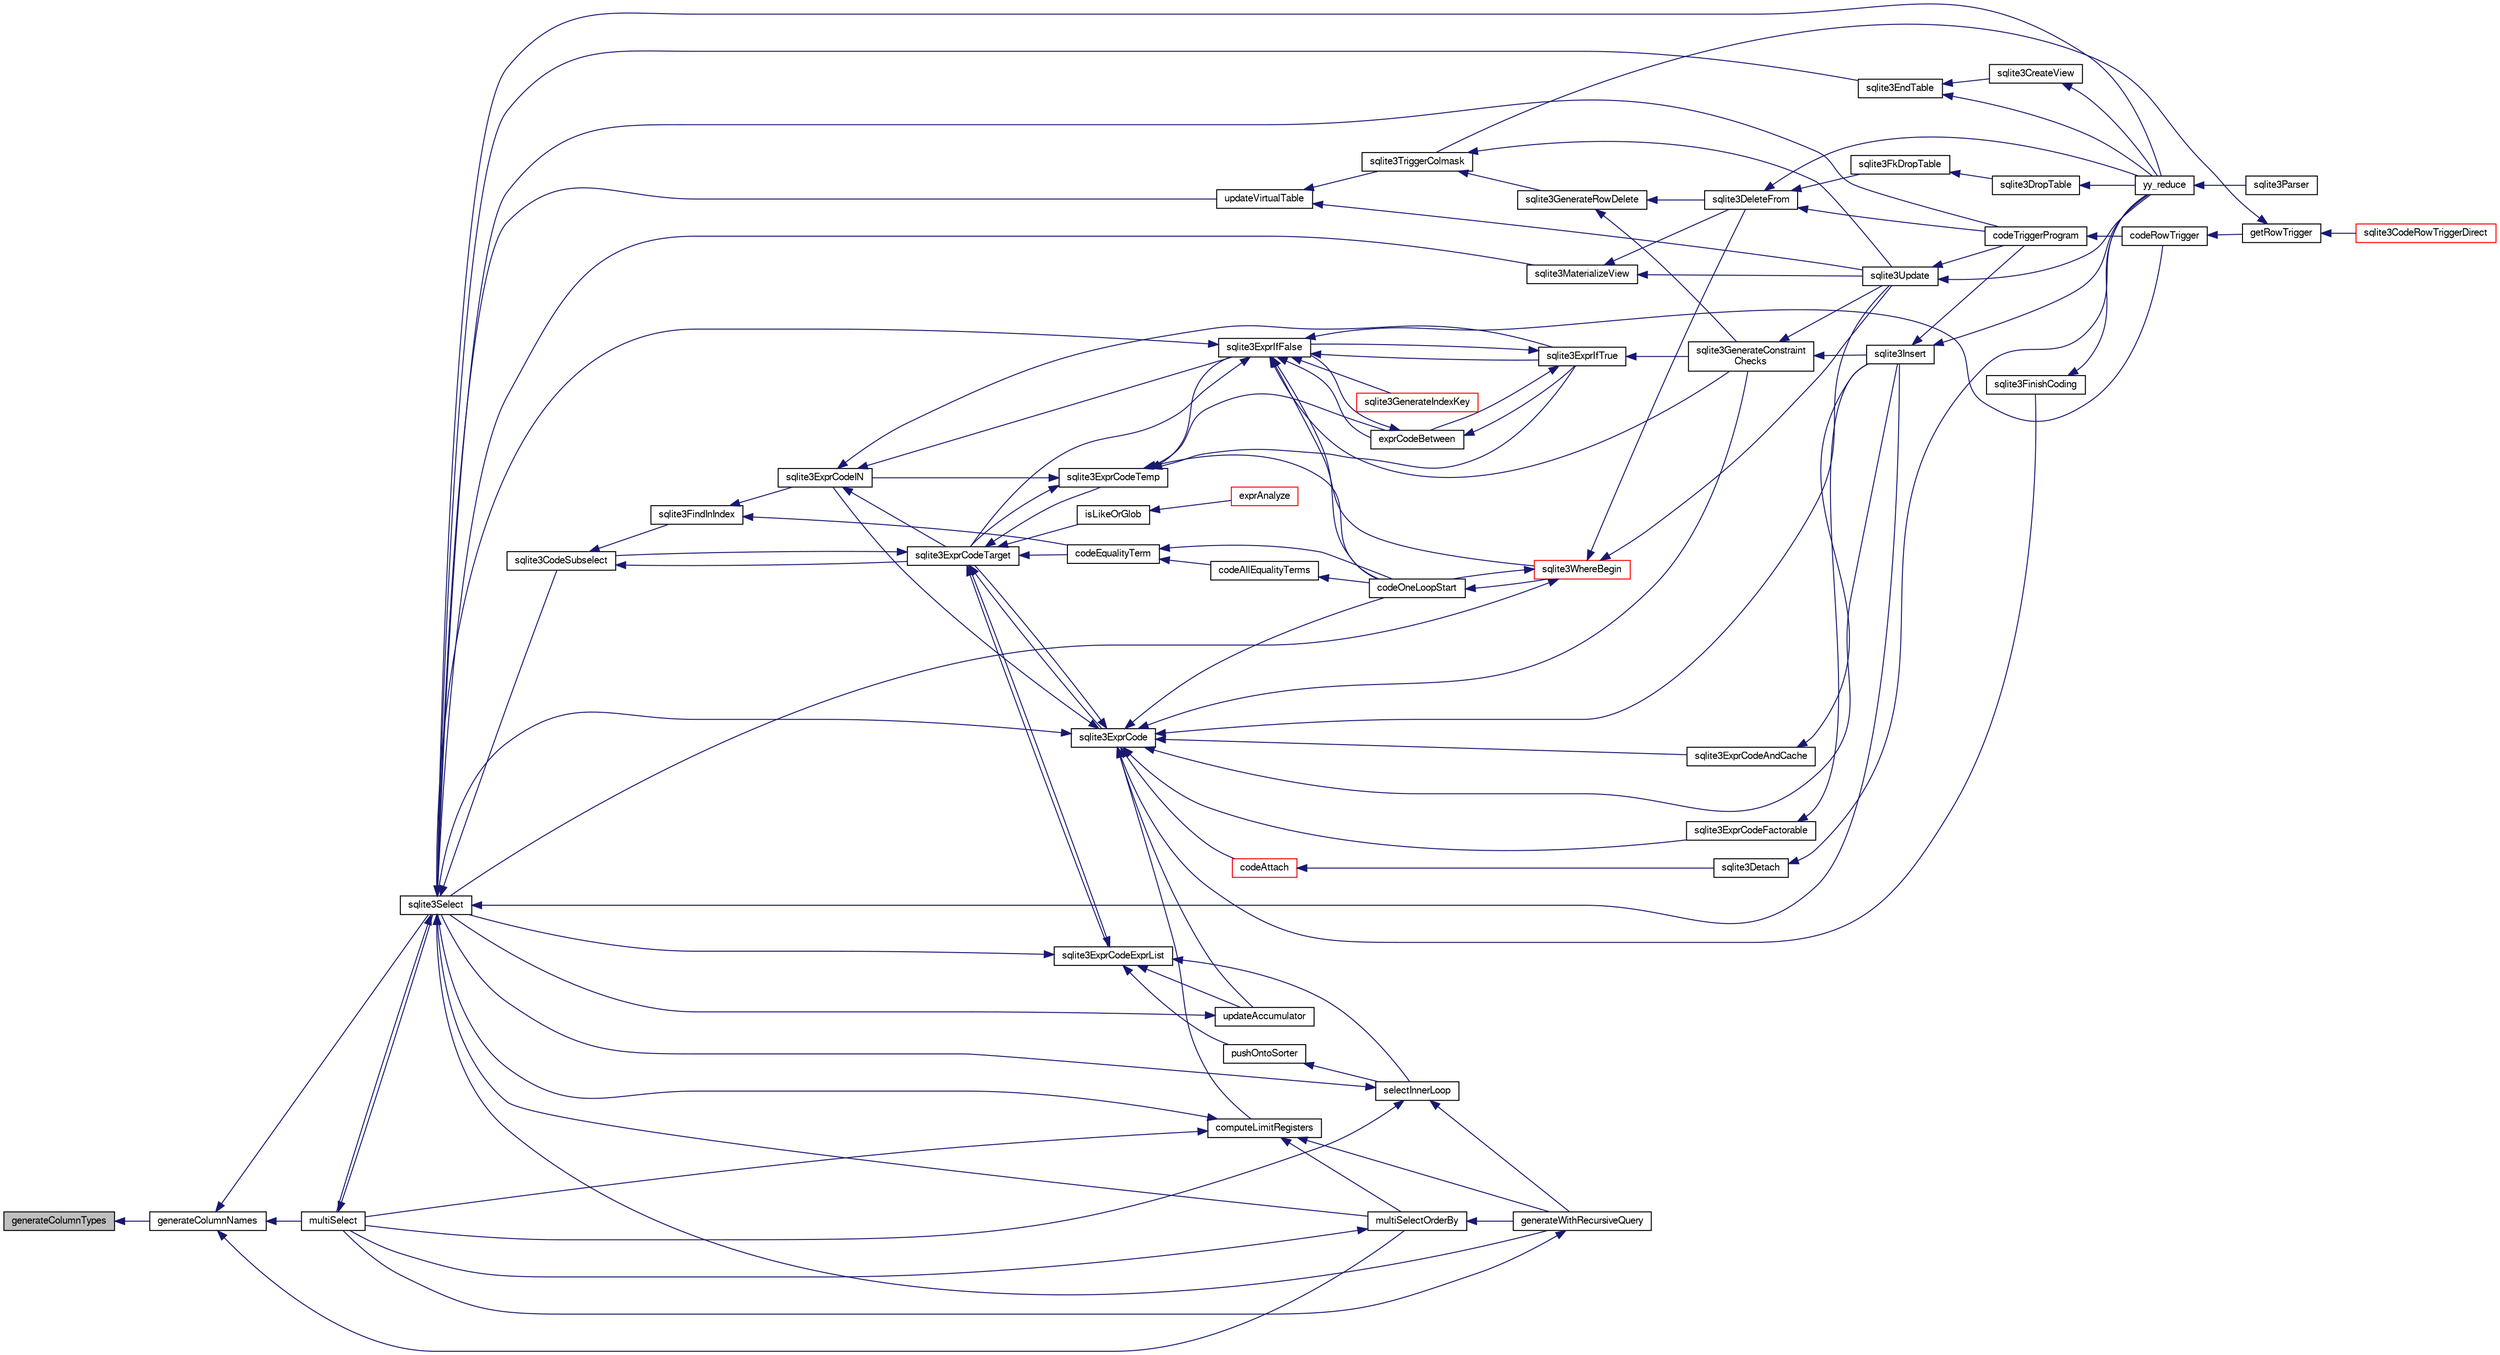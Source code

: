 digraph "generateColumnTypes"
{
  edge [fontname="FreeSans",fontsize="10",labelfontname="FreeSans",labelfontsize="10"];
  node [fontname="FreeSans",fontsize="10",shape=record];
  rankdir="LR";
  Node123970 [label="generateColumnTypes",height=0.2,width=0.4,color="black", fillcolor="grey75", style="filled", fontcolor="black"];
  Node123970 -> Node123971 [dir="back",color="midnightblue",fontsize="10",style="solid",fontname="FreeSans"];
  Node123971 [label="generateColumnNames",height=0.2,width=0.4,color="black", fillcolor="white", style="filled",URL="$sqlite3_8c.html#a9373f35df9061335d5b371e7bbf22a11"];
  Node123971 -> Node123972 [dir="back",color="midnightblue",fontsize="10",style="solid",fontname="FreeSans"];
  Node123972 [label="multiSelect",height=0.2,width=0.4,color="black", fillcolor="white", style="filled",URL="$sqlite3_8c.html#a6456c61f3d9b2389738753cedfa24fa7"];
  Node123972 -> Node123973 [dir="back",color="midnightblue",fontsize="10",style="solid",fontname="FreeSans"];
  Node123973 [label="sqlite3Select",height=0.2,width=0.4,color="black", fillcolor="white", style="filled",URL="$sqlite3_8c.html#a2465ee8c956209ba4b272477b7c21a45"];
  Node123973 -> Node123974 [dir="back",color="midnightblue",fontsize="10",style="solid",fontname="FreeSans"];
  Node123974 [label="sqlite3CodeSubselect",height=0.2,width=0.4,color="black", fillcolor="white", style="filled",URL="$sqlite3_8c.html#aa69b46d2204a1d1b110107a1be12ee0c"];
  Node123974 -> Node123975 [dir="back",color="midnightblue",fontsize="10",style="solid",fontname="FreeSans"];
  Node123975 [label="sqlite3FindInIndex",height=0.2,width=0.4,color="black", fillcolor="white", style="filled",URL="$sqlite3_8c.html#af7d8c56ab0231f44bb5f87b3fafeffb2"];
  Node123975 -> Node123976 [dir="back",color="midnightblue",fontsize="10",style="solid",fontname="FreeSans"];
  Node123976 [label="sqlite3ExprCodeIN",height=0.2,width=0.4,color="black", fillcolor="white", style="filled",URL="$sqlite3_8c.html#ad9cf4f5b5ffb90c24a4a0900c8626193"];
  Node123976 -> Node123977 [dir="back",color="midnightblue",fontsize="10",style="solid",fontname="FreeSans"];
  Node123977 [label="sqlite3ExprCodeTarget",height=0.2,width=0.4,color="black", fillcolor="white", style="filled",URL="$sqlite3_8c.html#a4f308397a0a3ed299ed31aaa1ae2a293"];
  Node123977 -> Node123974 [dir="back",color="midnightblue",fontsize="10",style="solid",fontname="FreeSans"];
  Node123977 -> Node123978 [dir="back",color="midnightblue",fontsize="10",style="solid",fontname="FreeSans"];
  Node123978 [label="sqlite3ExprCodeTemp",height=0.2,width=0.4,color="black", fillcolor="white", style="filled",URL="$sqlite3_8c.html#a3bc5c1ccb3c5851847e2aeb4a84ae1fc"];
  Node123978 -> Node123976 [dir="back",color="midnightblue",fontsize="10",style="solid",fontname="FreeSans"];
  Node123978 -> Node123977 [dir="back",color="midnightblue",fontsize="10",style="solid",fontname="FreeSans"];
  Node123978 -> Node123979 [dir="back",color="midnightblue",fontsize="10",style="solid",fontname="FreeSans"];
  Node123979 [label="exprCodeBetween",height=0.2,width=0.4,color="black", fillcolor="white", style="filled",URL="$sqlite3_8c.html#abd053493214542bca8f406f42145d173"];
  Node123979 -> Node123980 [dir="back",color="midnightblue",fontsize="10",style="solid",fontname="FreeSans"];
  Node123980 [label="sqlite3ExprIfTrue",height=0.2,width=0.4,color="black", fillcolor="white", style="filled",URL="$sqlite3_8c.html#ad93a55237c23e1b743ab1f59df1a1444"];
  Node123980 -> Node123979 [dir="back",color="midnightblue",fontsize="10",style="solid",fontname="FreeSans"];
  Node123980 -> Node123981 [dir="back",color="midnightblue",fontsize="10",style="solid",fontname="FreeSans"];
  Node123981 [label="sqlite3ExprIfFalse",height=0.2,width=0.4,color="black", fillcolor="white", style="filled",URL="$sqlite3_8c.html#af97ecccb5d56e321e118414b08f65b71"];
  Node123981 -> Node123977 [dir="back",color="midnightblue",fontsize="10",style="solid",fontname="FreeSans"];
  Node123981 -> Node123979 [dir="back",color="midnightblue",fontsize="10",style="solid",fontname="FreeSans"];
  Node123981 -> Node123980 [dir="back",color="midnightblue",fontsize="10",style="solid",fontname="FreeSans"];
  Node123981 -> Node123982 [dir="back",color="midnightblue",fontsize="10",style="solid",fontname="FreeSans"];
  Node123982 [label="sqlite3GenerateIndexKey",height=0.2,width=0.4,color="red", fillcolor="white", style="filled",URL="$sqlite3_8c.html#ab85ac93d5c5e6760f45f07897be7f272"];
  Node123981 -> Node124008 [dir="back",color="midnightblue",fontsize="10",style="solid",fontname="FreeSans"];
  Node124008 [label="sqlite3GenerateConstraint\lChecks",height=0.2,width=0.4,color="black", fillcolor="white", style="filled",URL="$sqlite3_8c.html#aef639c1e6a0c0a67ca6e7690ad931bd2"];
  Node124008 -> Node124006 [dir="back",color="midnightblue",fontsize="10",style="solid",fontname="FreeSans"];
  Node124006 [label="sqlite3Insert",height=0.2,width=0.4,color="black", fillcolor="white", style="filled",URL="$sqlite3_8c.html#a5b17c9c2000bae6bdff8e6be48d7dc2b"];
  Node124006 -> Node123999 [dir="back",color="midnightblue",fontsize="10",style="solid",fontname="FreeSans"];
  Node123999 [label="codeTriggerProgram",height=0.2,width=0.4,color="black", fillcolor="white", style="filled",URL="$sqlite3_8c.html#a120801f59d9281d201d2ff4b2606836e"];
  Node123999 -> Node124000 [dir="back",color="midnightblue",fontsize="10",style="solid",fontname="FreeSans"];
  Node124000 [label="codeRowTrigger",height=0.2,width=0.4,color="black", fillcolor="white", style="filled",URL="$sqlite3_8c.html#a463cea5aaaf388b560b206570a0022fc"];
  Node124000 -> Node124001 [dir="back",color="midnightblue",fontsize="10",style="solid",fontname="FreeSans"];
  Node124001 [label="getRowTrigger",height=0.2,width=0.4,color="black", fillcolor="white", style="filled",URL="$sqlite3_8c.html#a69626ef20b540d1a2b19cf56f3f45689"];
  Node124001 -> Node124002 [dir="back",color="midnightblue",fontsize="10",style="solid",fontname="FreeSans"];
  Node124002 [label="sqlite3CodeRowTriggerDirect",height=0.2,width=0.4,color="red", fillcolor="white", style="filled",URL="$sqlite3_8c.html#ad92829f9001bcf89a0299dad5a48acd4"];
  Node124001 -> Node124007 [dir="back",color="midnightblue",fontsize="10",style="solid",fontname="FreeSans"];
  Node124007 [label="sqlite3TriggerColmask",height=0.2,width=0.4,color="black", fillcolor="white", style="filled",URL="$sqlite3_8c.html#acace8e99e37ae5e84ea03c65e820c540"];
  Node124007 -> Node123995 [dir="back",color="midnightblue",fontsize="10",style="solid",fontname="FreeSans"];
  Node123995 [label="sqlite3GenerateRowDelete",height=0.2,width=0.4,color="black", fillcolor="white", style="filled",URL="$sqlite3_8c.html#a2c76cbf3027fc18fdbb8cb4cd96b77d9"];
  Node123995 -> Node123996 [dir="back",color="midnightblue",fontsize="10",style="solid",fontname="FreeSans"];
  Node123996 [label="sqlite3DeleteFrom",height=0.2,width=0.4,color="black", fillcolor="white", style="filled",URL="$sqlite3_8c.html#ab9b4b45349188b49eabb23f94608a091"];
  Node123996 -> Node123997 [dir="back",color="midnightblue",fontsize="10",style="solid",fontname="FreeSans"];
  Node123997 [label="sqlite3FkDropTable",height=0.2,width=0.4,color="black", fillcolor="white", style="filled",URL="$sqlite3_8c.html#a1218c6fc74e89152ceaa4760e82f5ef9"];
  Node123997 -> Node123998 [dir="back",color="midnightblue",fontsize="10",style="solid",fontname="FreeSans"];
  Node123998 [label="sqlite3DropTable",height=0.2,width=0.4,color="black", fillcolor="white", style="filled",URL="$sqlite3_8c.html#a5534f77364b5568783c0e50db3c9defb"];
  Node123998 -> Node123986 [dir="back",color="midnightblue",fontsize="10",style="solid",fontname="FreeSans"];
  Node123986 [label="yy_reduce",height=0.2,width=0.4,color="black", fillcolor="white", style="filled",URL="$sqlite3_8c.html#a7c419a9b25711c666a9a2449ef377f14"];
  Node123986 -> Node123987 [dir="back",color="midnightblue",fontsize="10",style="solid",fontname="FreeSans"];
  Node123987 [label="sqlite3Parser",height=0.2,width=0.4,color="black", fillcolor="white", style="filled",URL="$sqlite3_8c.html#a0327d71a5fabe0b6a343d78a2602e72a"];
  Node123996 -> Node123999 [dir="back",color="midnightblue",fontsize="10",style="solid",fontname="FreeSans"];
  Node123996 -> Node123986 [dir="back",color="midnightblue",fontsize="10",style="solid",fontname="FreeSans"];
  Node123995 -> Node124008 [dir="back",color="midnightblue",fontsize="10",style="solid",fontname="FreeSans"];
  Node124007 -> Node124004 [dir="back",color="midnightblue",fontsize="10",style="solid",fontname="FreeSans"];
  Node124004 [label="sqlite3Update",height=0.2,width=0.4,color="black", fillcolor="white", style="filled",URL="$sqlite3_8c.html#ac5aa67c46e8cc8174566fabe6809fafa"];
  Node124004 -> Node123999 [dir="back",color="midnightblue",fontsize="10",style="solid",fontname="FreeSans"];
  Node124004 -> Node123986 [dir="back",color="midnightblue",fontsize="10",style="solid",fontname="FreeSans"];
  Node124006 -> Node123986 [dir="back",color="midnightblue",fontsize="10",style="solid",fontname="FreeSans"];
  Node124008 -> Node124004 [dir="back",color="midnightblue",fontsize="10",style="solid",fontname="FreeSans"];
  Node123981 -> Node123973 [dir="back",color="midnightblue",fontsize="10",style="solid",fontname="FreeSans"];
  Node123981 -> Node124000 [dir="back",color="midnightblue",fontsize="10",style="solid",fontname="FreeSans"];
  Node123981 -> Node124014 [dir="back",color="midnightblue",fontsize="10",style="solid",fontname="FreeSans"];
  Node124014 [label="codeOneLoopStart",height=0.2,width=0.4,color="black", fillcolor="white", style="filled",URL="$sqlite3_8c.html#aa868875120b151c169cc79139ed6e008"];
  Node124014 -> Node124011 [dir="back",color="midnightblue",fontsize="10",style="solid",fontname="FreeSans"];
  Node124011 [label="sqlite3WhereBegin",height=0.2,width=0.4,color="red", fillcolor="white", style="filled",URL="$sqlite3_8c.html#acad049f5c9a96a8118cffd5e5ce89f7c"];
  Node124011 -> Node123996 [dir="back",color="midnightblue",fontsize="10",style="solid",fontname="FreeSans"];
  Node124011 -> Node123973 [dir="back",color="midnightblue",fontsize="10",style="solid",fontname="FreeSans"];
  Node124011 -> Node124004 [dir="back",color="midnightblue",fontsize="10",style="solid",fontname="FreeSans"];
  Node124011 -> Node124014 [dir="back",color="midnightblue",fontsize="10",style="solid",fontname="FreeSans"];
  Node123981 -> Node124011 [dir="back",color="midnightblue",fontsize="10",style="solid",fontname="FreeSans"];
  Node123980 -> Node124008 [dir="back",color="midnightblue",fontsize="10",style="solid",fontname="FreeSans"];
  Node123979 -> Node123981 [dir="back",color="midnightblue",fontsize="10",style="solid",fontname="FreeSans"];
  Node123978 -> Node123980 [dir="back",color="midnightblue",fontsize="10",style="solid",fontname="FreeSans"];
  Node123978 -> Node123981 [dir="back",color="midnightblue",fontsize="10",style="solid",fontname="FreeSans"];
  Node123978 -> Node124014 [dir="back",color="midnightblue",fontsize="10",style="solid",fontname="FreeSans"];
  Node123977 -> Node124015 [dir="back",color="midnightblue",fontsize="10",style="solid",fontname="FreeSans"];
  Node124015 [label="sqlite3ExprCode",height=0.2,width=0.4,color="black", fillcolor="white", style="filled",URL="$sqlite3_8c.html#a75f270fb0b111b86924cca4ea507b417"];
  Node124015 -> Node123976 [dir="back",color="midnightblue",fontsize="10",style="solid",fontname="FreeSans"];
  Node124015 -> Node123977 [dir="back",color="midnightblue",fontsize="10",style="solid",fontname="FreeSans"];
  Node124015 -> Node124016 [dir="back",color="midnightblue",fontsize="10",style="solid",fontname="FreeSans"];
  Node124016 [label="sqlite3ExprCodeFactorable",height=0.2,width=0.4,color="black", fillcolor="white", style="filled",URL="$sqlite3_8c.html#a843f7fd58eec5a683c1fd8435fcd1e84"];
  Node124016 -> Node124006 [dir="back",color="midnightblue",fontsize="10",style="solid",fontname="FreeSans"];
  Node124015 -> Node124017 [dir="back",color="midnightblue",fontsize="10",style="solid",fontname="FreeSans"];
  Node124017 [label="sqlite3ExprCodeAndCache",height=0.2,width=0.4,color="black", fillcolor="white", style="filled",URL="$sqlite3_8c.html#ae3e46527d9b7fc9cb9236d21a5e6b1d8"];
  Node124017 -> Node124006 [dir="back",color="midnightblue",fontsize="10",style="solid",fontname="FreeSans"];
  Node124015 -> Node124018 [dir="back",color="midnightblue",fontsize="10",style="solid",fontname="FreeSans"];
  Node124018 [label="codeAttach",height=0.2,width=0.4,color="red", fillcolor="white", style="filled",URL="$sqlite3_8c.html#ade4e9e30d828a19c191fdcb098676d5b"];
  Node124018 -> Node124019 [dir="back",color="midnightblue",fontsize="10",style="solid",fontname="FreeSans"];
  Node124019 [label="sqlite3Detach",height=0.2,width=0.4,color="black", fillcolor="white", style="filled",URL="$sqlite3_8c.html#ab1a5a0b01c7560aef5e0b8603a68747d"];
  Node124019 -> Node123986 [dir="back",color="midnightblue",fontsize="10",style="solid",fontname="FreeSans"];
  Node124015 -> Node124021 [dir="back",color="midnightblue",fontsize="10",style="solid",fontname="FreeSans"];
  Node124021 [label="sqlite3FinishCoding",height=0.2,width=0.4,color="black", fillcolor="white", style="filled",URL="$sqlite3_8c.html#a651bc5b446c276c092705856d995b278"];
  Node124021 -> Node123986 [dir="back",color="midnightblue",fontsize="10",style="solid",fontname="FreeSans"];
  Node124015 -> Node124006 [dir="back",color="midnightblue",fontsize="10",style="solid",fontname="FreeSans"];
  Node124015 -> Node124008 [dir="back",color="midnightblue",fontsize="10",style="solid",fontname="FreeSans"];
  Node124015 -> Node124022 [dir="back",color="midnightblue",fontsize="10",style="solid",fontname="FreeSans"];
  Node124022 [label="computeLimitRegisters",height=0.2,width=0.4,color="black", fillcolor="white", style="filled",URL="$sqlite3_8c.html#ae9d37055e4905929b6f6cda5461e2f37"];
  Node124022 -> Node124023 [dir="back",color="midnightblue",fontsize="10",style="solid",fontname="FreeSans"];
  Node124023 [label="generateWithRecursiveQuery",height=0.2,width=0.4,color="black", fillcolor="white", style="filled",URL="$sqlite3_8c.html#ade2c3663fa9c3b9676507984b9483942"];
  Node124023 -> Node123972 [dir="back",color="midnightblue",fontsize="10",style="solid",fontname="FreeSans"];
  Node124022 -> Node123972 [dir="back",color="midnightblue",fontsize="10",style="solid",fontname="FreeSans"];
  Node124022 -> Node124024 [dir="back",color="midnightblue",fontsize="10",style="solid",fontname="FreeSans"];
  Node124024 [label="multiSelectOrderBy",height=0.2,width=0.4,color="black", fillcolor="white", style="filled",URL="$sqlite3_8c.html#afcdb8488c6f4dfdadaf9f04bca35b808"];
  Node124024 -> Node124023 [dir="back",color="midnightblue",fontsize="10",style="solid",fontname="FreeSans"];
  Node124024 -> Node123972 [dir="back",color="midnightblue",fontsize="10",style="solid",fontname="FreeSans"];
  Node124022 -> Node123973 [dir="back",color="midnightblue",fontsize="10",style="solid",fontname="FreeSans"];
  Node124015 -> Node124025 [dir="back",color="midnightblue",fontsize="10",style="solid",fontname="FreeSans"];
  Node124025 [label="updateAccumulator",height=0.2,width=0.4,color="black", fillcolor="white", style="filled",URL="$sqlite3_8c.html#a1681660dd3ecd50c8727d6e56a537bd9"];
  Node124025 -> Node123973 [dir="back",color="midnightblue",fontsize="10",style="solid",fontname="FreeSans"];
  Node124015 -> Node123973 [dir="back",color="midnightblue",fontsize="10",style="solid",fontname="FreeSans"];
  Node124015 -> Node124004 [dir="back",color="midnightblue",fontsize="10",style="solid",fontname="FreeSans"];
  Node124015 -> Node124014 [dir="back",color="midnightblue",fontsize="10",style="solid",fontname="FreeSans"];
  Node123977 -> Node124026 [dir="back",color="midnightblue",fontsize="10",style="solid",fontname="FreeSans"];
  Node124026 [label="sqlite3ExprCodeExprList",height=0.2,width=0.4,color="black", fillcolor="white", style="filled",URL="$sqlite3_8c.html#a05b2b3dc3de7565de24eb3a2ff4e9566"];
  Node124026 -> Node123977 [dir="back",color="midnightblue",fontsize="10",style="solid",fontname="FreeSans"];
  Node124026 -> Node124027 [dir="back",color="midnightblue",fontsize="10",style="solid",fontname="FreeSans"];
  Node124027 [label="pushOntoSorter",height=0.2,width=0.4,color="black", fillcolor="white", style="filled",URL="$sqlite3_8c.html#a4555397beb584a386e7739cf022a6651"];
  Node124027 -> Node124028 [dir="back",color="midnightblue",fontsize="10",style="solid",fontname="FreeSans"];
  Node124028 [label="selectInnerLoop",height=0.2,width=0.4,color="black", fillcolor="white", style="filled",URL="$sqlite3_8c.html#ababe0933661ebe67eb0e6074bb1fd411"];
  Node124028 -> Node124023 [dir="back",color="midnightblue",fontsize="10",style="solid",fontname="FreeSans"];
  Node124028 -> Node123972 [dir="back",color="midnightblue",fontsize="10",style="solid",fontname="FreeSans"];
  Node124028 -> Node123973 [dir="back",color="midnightblue",fontsize="10",style="solid",fontname="FreeSans"];
  Node124026 -> Node124028 [dir="back",color="midnightblue",fontsize="10",style="solid",fontname="FreeSans"];
  Node124026 -> Node124025 [dir="back",color="midnightblue",fontsize="10",style="solid",fontname="FreeSans"];
  Node124026 -> Node123973 [dir="back",color="midnightblue",fontsize="10",style="solid",fontname="FreeSans"];
  Node123977 -> Node124029 [dir="back",color="midnightblue",fontsize="10",style="solid",fontname="FreeSans"];
  Node124029 [label="isLikeOrGlob",height=0.2,width=0.4,color="black", fillcolor="white", style="filled",URL="$sqlite3_8c.html#a6c38e495198bf8976f68d1a6ebd74a50"];
  Node124029 -> Node124030 [dir="back",color="midnightblue",fontsize="10",style="solid",fontname="FreeSans"];
  Node124030 [label="exprAnalyze",height=0.2,width=0.4,color="red", fillcolor="white", style="filled",URL="$sqlite3_8c.html#acb10e48c9a4184a4edd9bfd5b14ad0b7"];
  Node123977 -> Node124038 [dir="back",color="midnightblue",fontsize="10",style="solid",fontname="FreeSans"];
  Node124038 [label="codeEqualityTerm",height=0.2,width=0.4,color="black", fillcolor="white", style="filled",URL="$sqlite3_8c.html#ad88a57073f031452c9843e97f15acc47"];
  Node124038 -> Node124039 [dir="back",color="midnightblue",fontsize="10",style="solid",fontname="FreeSans"];
  Node124039 [label="codeAllEqualityTerms",height=0.2,width=0.4,color="black", fillcolor="white", style="filled",URL="$sqlite3_8c.html#a3095598b812500a4efe41bf17cd49381"];
  Node124039 -> Node124014 [dir="back",color="midnightblue",fontsize="10",style="solid",fontname="FreeSans"];
  Node124038 -> Node124014 [dir="back",color="midnightblue",fontsize="10",style="solid",fontname="FreeSans"];
  Node123976 -> Node123980 [dir="back",color="midnightblue",fontsize="10",style="solid",fontname="FreeSans"];
  Node123976 -> Node123981 [dir="back",color="midnightblue",fontsize="10",style="solid",fontname="FreeSans"];
  Node123975 -> Node124038 [dir="back",color="midnightblue",fontsize="10",style="solid",fontname="FreeSans"];
  Node123974 -> Node123977 [dir="back",color="midnightblue",fontsize="10",style="solid",fontname="FreeSans"];
  Node123973 -> Node123989 [dir="back",color="midnightblue",fontsize="10",style="solid",fontname="FreeSans"];
  Node123989 [label="sqlite3EndTable",height=0.2,width=0.4,color="black", fillcolor="white", style="filled",URL="$sqlite3_8c.html#a7b5f2c66c0f0b6f819d970ca389768b0"];
  Node123989 -> Node123990 [dir="back",color="midnightblue",fontsize="10",style="solid",fontname="FreeSans"];
  Node123990 [label="sqlite3CreateView",height=0.2,width=0.4,color="black", fillcolor="white", style="filled",URL="$sqlite3_8c.html#a9d85cb00ff71dee5cd9a019503a6982e"];
  Node123990 -> Node123986 [dir="back",color="midnightblue",fontsize="10",style="solid",fontname="FreeSans"];
  Node123989 -> Node123986 [dir="back",color="midnightblue",fontsize="10",style="solid",fontname="FreeSans"];
  Node123973 -> Node124040 [dir="back",color="midnightblue",fontsize="10",style="solid",fontname="FreeSans"];
  Node124040 [label="sqlite3MaterializeView",height=0.2,width=0.4,color="black", fillcolor="white", style="filled",URL="$sqlite3_8c.html#a4557984b0b75f998fb0c3f231c9b1def"];
  Node124040 -> Node123996 [dir="back",color="midnightblue",fontsize="10",style="solid",fontname="FreeSans"];
  Node124040 -> Node124004 [dir="back",color="midnightblue",fontsize="10",style="solid",fontname="FreeSans"];
  Node123973 -> Node124006 [dir="back",color="midnightblue",fontsize="10",style="solid",fontname="FreeSans"];
  Node123973 -> Node124023 [dir="back",color="midnightblue",fontsize="10",style="solid",fontname="FreeSans"];
  Node123973 -> Node123972 [dir="back",color="midnightblue",fontsize="10",style="solid",fontname="FreeSans"];
  Node123973 -> Node124024 [dir="back",color="midnightblue",fontsize="10",style="solid",fontname="FreeSans"];
  Node123973 -> Node123999 [dir="back",color="midnightblue",fontsize="10",style="solid",fontname="FreeSans"];
  Node123973 -> Node124041 [dir="back",color="midnightblue",fontsize="10",style="solid",fontname="FreeSans"];
  Node124041 [label="updateVirtualTable",height=0.2,width=0.4,color="black", fillcolor="white", style="filled",URL="$sqlite3_8c.html#a740220531db9293c39a2cdd7da3f74e1"];
  Node124041 -> Node124007 [dir="back",color="midnightblue",fontsize="10",style="solid",fontname="FreeSans"];
  Node124041 -> Node124004 [dir="back",color="midnightblue",fontsize="10",style="solid",fontname="FreeSans"];
  Node123973 -> Node123986 [dir="back",color="midnightblue",fontsize="10",style="solid",fontname="FreeSans"];
  Node123971 -> Node124024 [dir="back",color="midnightblue",fontsize="10",style="solid",fontname="FreeSans"];
  Node123971 -> Node123973 [dir="back",color="midnightblue",fontsize="10",style="solid",fontname="FreeSans"];
}
